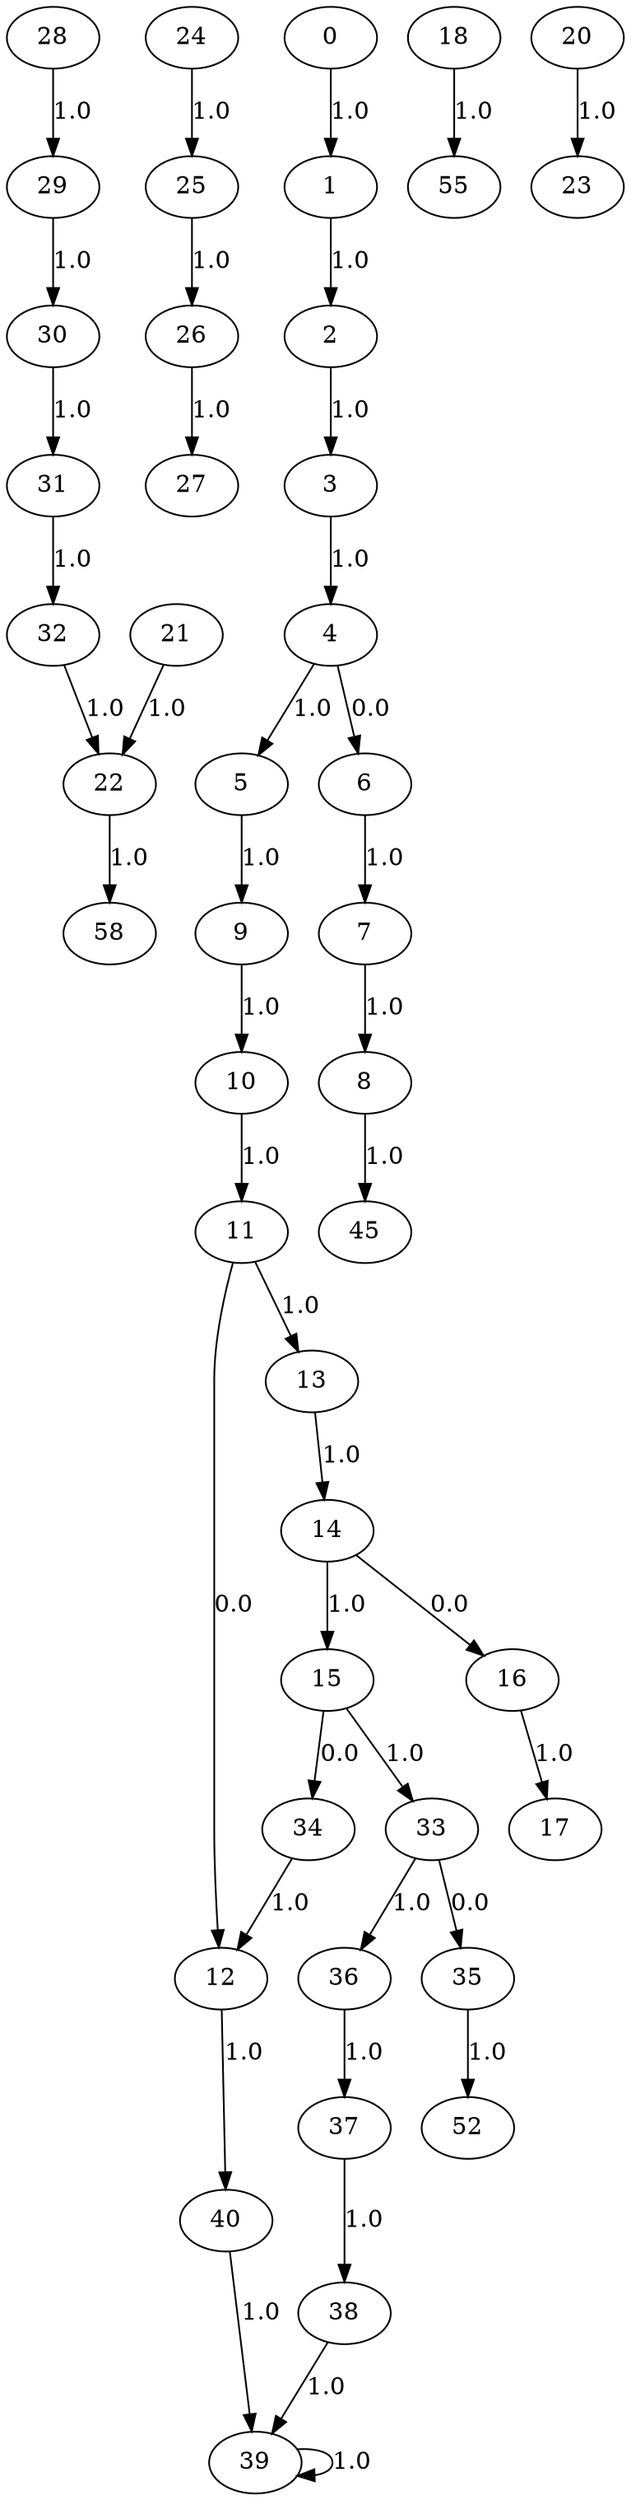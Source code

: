 digraph {
	22 -> 58[label= "1.0"];
	24 -> 25[label= "1.0"];
	25 -> 26[label= "1.0"];
	26 -> 27[label= "1.0"];
	28 -> 29[label= "1.0"];
	29 -> 30[label= "1.0"];
	30 -> 31[label= "1.0"];
	31 -> 32[label= "1.0"];
	10 -> 11[label= "1.0"];
	32 -> 22[label= "1.0"];
	11 -> 12[label= "0.0"];
	11 -> 13[label= "1.0"];
	33 -> 35[label= "0.0"];
	33 -> 36[label= "1.0"];
	34 -> 12[label= "1.0"];
	12 -> 40[label= "1.0"];
	13 -> 14[label= "1.0"];
	35 -> 52[label= "1.0"];
	14 -> 15[label= "1.0"];
	14 -> 16[label= "0.0"];
	36 -> 37[label= "1.0"];
	15 -> 33[label= "1.0"];
	15 -> 34[label= "0.0"];
	37 -> 38[label= "1.0"];
	16 -> 17[label= "1.0"];
	38 -> 39[label= "1.0"];
	39 -> 39[label= "1.0"];
	18 -> 55[label= "1.0"];
	0 -> 1[label= "1.0"];
	1 -> 2[label= "1.0"];
	2 -> 3[label= "1.0"];
	3 -> 4[label= "1.0"];
	4 -> 5[label= "1.0"];
	4 -> 6[label= "0.0"];
	5 -> 9[label= "1.0"];
	6 -> 7[label= "1.0"];
	7 -> 8[label= "1.0"];
	8 -> 45[label= "1.0"];
	9 -> 10[label= "1.0"];
	40 -> 39[label= "1.0"];
	20 -> 23[label= "1.0"];
	21 -> 22[label= "1.0"];
}
